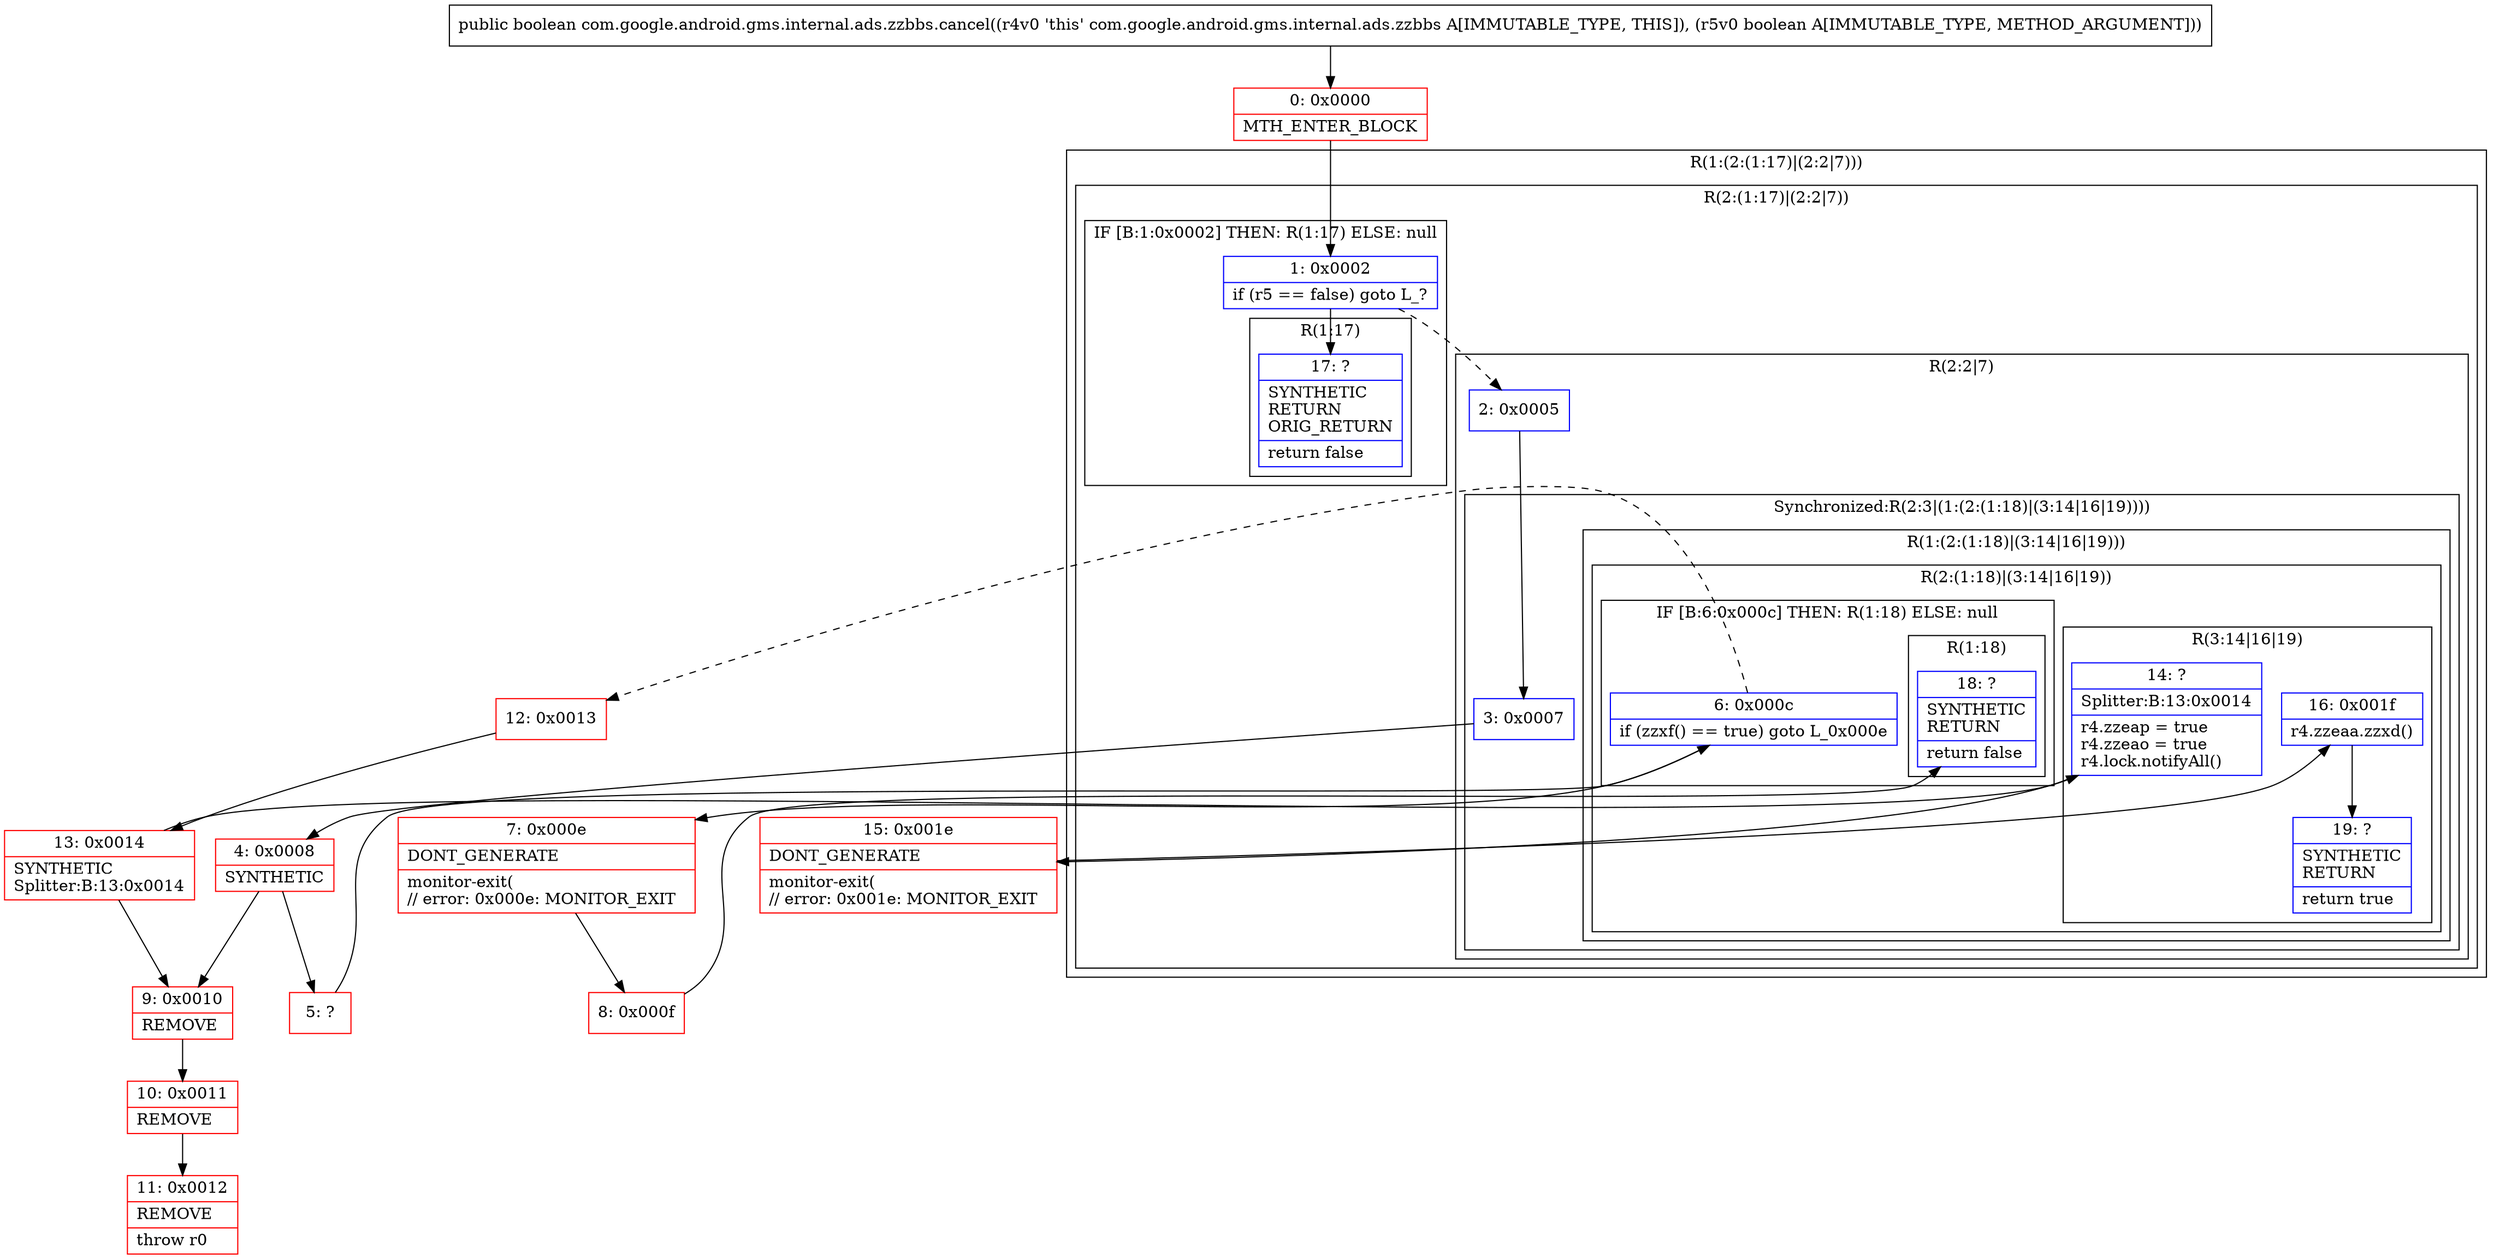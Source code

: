 digraph "CFG forcom.google.android.gms.internal.ads.zzbbs.cancel(Z)Z" {
subgraph cluster_Region_1793215431 {
label = "R(1:(2:(1:17)|(2:2|7)))";
node [shape=record,color=blue];
subgraph cluster_Region_2007492054 {
label = "R(2:(1:17)|(2:2|7))";
node [shape=record,color=blue];
subgraph cluster_IfRegion_685690378 {
label = "IF [B:1:0x0002] THEN: R(1:17) ELSE: null";
node [shape=record,color=blue];
Node_1 [shape=record,label="{1\:\ 0x0002|if (r5 == false) goto L_?\l}"];
subgraph cluster_Region_1406523226 {
label = "R(1:17)";
node [shape=record,color=blue];
Node_17 [shape=record,label="{17\:\ ?|SYNTHETIC\lRETURN\lORIG_RETURN\l|return false\l}"];
}
}
subgraph cluster_Region_722539156 {
label = "R(2:2|7)";
node [shape=record,color=blue];
Node_2 [shape=record,label="{2\:\ 0x0005}"];
subgraph cluster_SynchronizedRegion_1666239349 {
label = "Synchronized:R(2:3|(1:(2:(1:18)|(3:14|16|19))))";
node [shape=record,color=blue];
Node_3 [shape=record,label="{3\:\ 0x0007}"];
subgraph cluster_Region_1025566603 {
label = "R(1:(2:(1:18)|(3:14|16|19)))";
node [shape=record,color=blue];
subgraph cluster_Region_1085442162 {
label = "R(2:(1:18)|(3:14|16|19))";
node [shape=record,color=blue];
subgraph cluster_IfRegion_1670686530 {
label = "IF [B:6:0x000c] THEN: R(1:18) ELSE: null";
node [shape=record,color=blue];
Node_6 [shape=record,label="{6\:\ 0x000c|if (zzxf() == true) goto L_0x000e\l}"];
subgraph cluster_Region_117097254 {
label = "R(1:18)";
node [shape=record,color=blue];
Node_18 [shape=record,label="{18\:\ ?|SYNTHETIC\lRETURN\l|return false\l}"];
}
}
subgraph cluster_Region_1021075661 {
label = "R(3:14|16|19)";
node [shape=record,color=blue];
Node_14 [shape=record,label="{14\:\ ?|Splitter:B:13:0x0014\l|r4.zzeap = true\lr4.zzeao = true\lr4.lock.notifyAll()\l}"];
Node_16 [shape=record,label="{16\:\ 0x001f|r4.zzeaa.zzxd()\l}"];
Node_19 [shape=record,label="{19\:\ ?|SYNTHETIC\lRETURN\l|return true\l}"];
}
}
}
}
}
}
}
Node_0 [shape=record,color=red,label="{0\:\ 0x0000|MTH_ENTER_BLOCK\l}"];
Node_4 [shape=record,color=red,label="{4\:\ 0x0008|SYNTHETIC\l}"];
Node_5 [shape=record,color=red,label="{5\:\ ?}"];
Node_7 [shape=record,color=red,label="{7\:\ 0x000e|DONT_GENERATE\l|monitor\-exit(\l\/\/ error: 0x000e: MONITOR_EXIT  \l}"];
Node_8 [shape=record,color=red,label="{8\:\ 0x000f}"];
Node_9 [shape=record,color=red,label="{9\:\ 0x0010|REMOVE\l}"];
Node_10 [shape=record,color=red,label="{10\:\ 0x0011|REMOVE\l}"];
Node_11 [shape=record,color=red,label="{11\:\ 0x0012|REMOVE\l|throw r0\l}"];
Node_12 [shape=record,color=red,label="{12\:\ 0x0013}"];
Node_13 [shape=record,color=red,label="{13\:\ 0x0014|SYNTHETIC\lSplitter:B:13:0x0014\l}"];
Node_15 [shape=record,color=red,label="{15\:\ 0x001e|DONT_GENERATE\l|monitor\-exit(\l\/\/ error: 0x001e: MONITOR_EXIT  \l}"];
MethodNode[shape=record,label="{public boolean com.google.android.gms.internal.ads.zzbbs.cancel((r4v0 'this' com.google.android.gms.internal.ads.zzbbs A[IMMUTABLE_TYPE, THIS]), (r5v0 boolean A[IMMUTABLE_TYPE, METHOD_ARGUMENT])) }"];
MethodNode -> Node_0;
Node_1 -> Node_2[style=dashed];
Node_1 -> Node_17;
Node_2 -> Node_3;
Node_3 -> Node_4;
Node_6 -> Node_7;
Node_6 -> Node_12[style=dashed];
Node_14 -> Node_15;
Node_16 -> Node_19;
Node_0 -> Node_1;
Node_4 -> Node_5;
Node_4 -> Node_9;
Node_5 -> Node_6;
Node_7 -> Node_8;
Node_8 -> Node_18;
Node_9 -> Node_10;
Node_10 -> Node_11;
Node_12 -> Node_13;
Node_13 -> Node_14;
Node_13 -> Node_9;
Node_15 -> Node_16;
}

